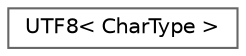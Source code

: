 digraph "Graphical Class Hierarchy"
{
 // LATEX_PDF_SIZE
  bgcolor="transparent";
  edge [fontname=Helvetica,fontsize=10,labelfontname=Helvetica,labelfontsize=10];
  node [fontname=Helvetica,fontsize=10,shape=box,height=0.2,width=0.4];
  rankdir="LR";
  Node0 [id="Node000000",label="UTF8\< CharType \>",height=0.2,width=0.4,color="grey40", fillcolor="white", style="filled",URL="$struct_u_t_f8.html",tooltip="UTF-8 encoding."];
}
